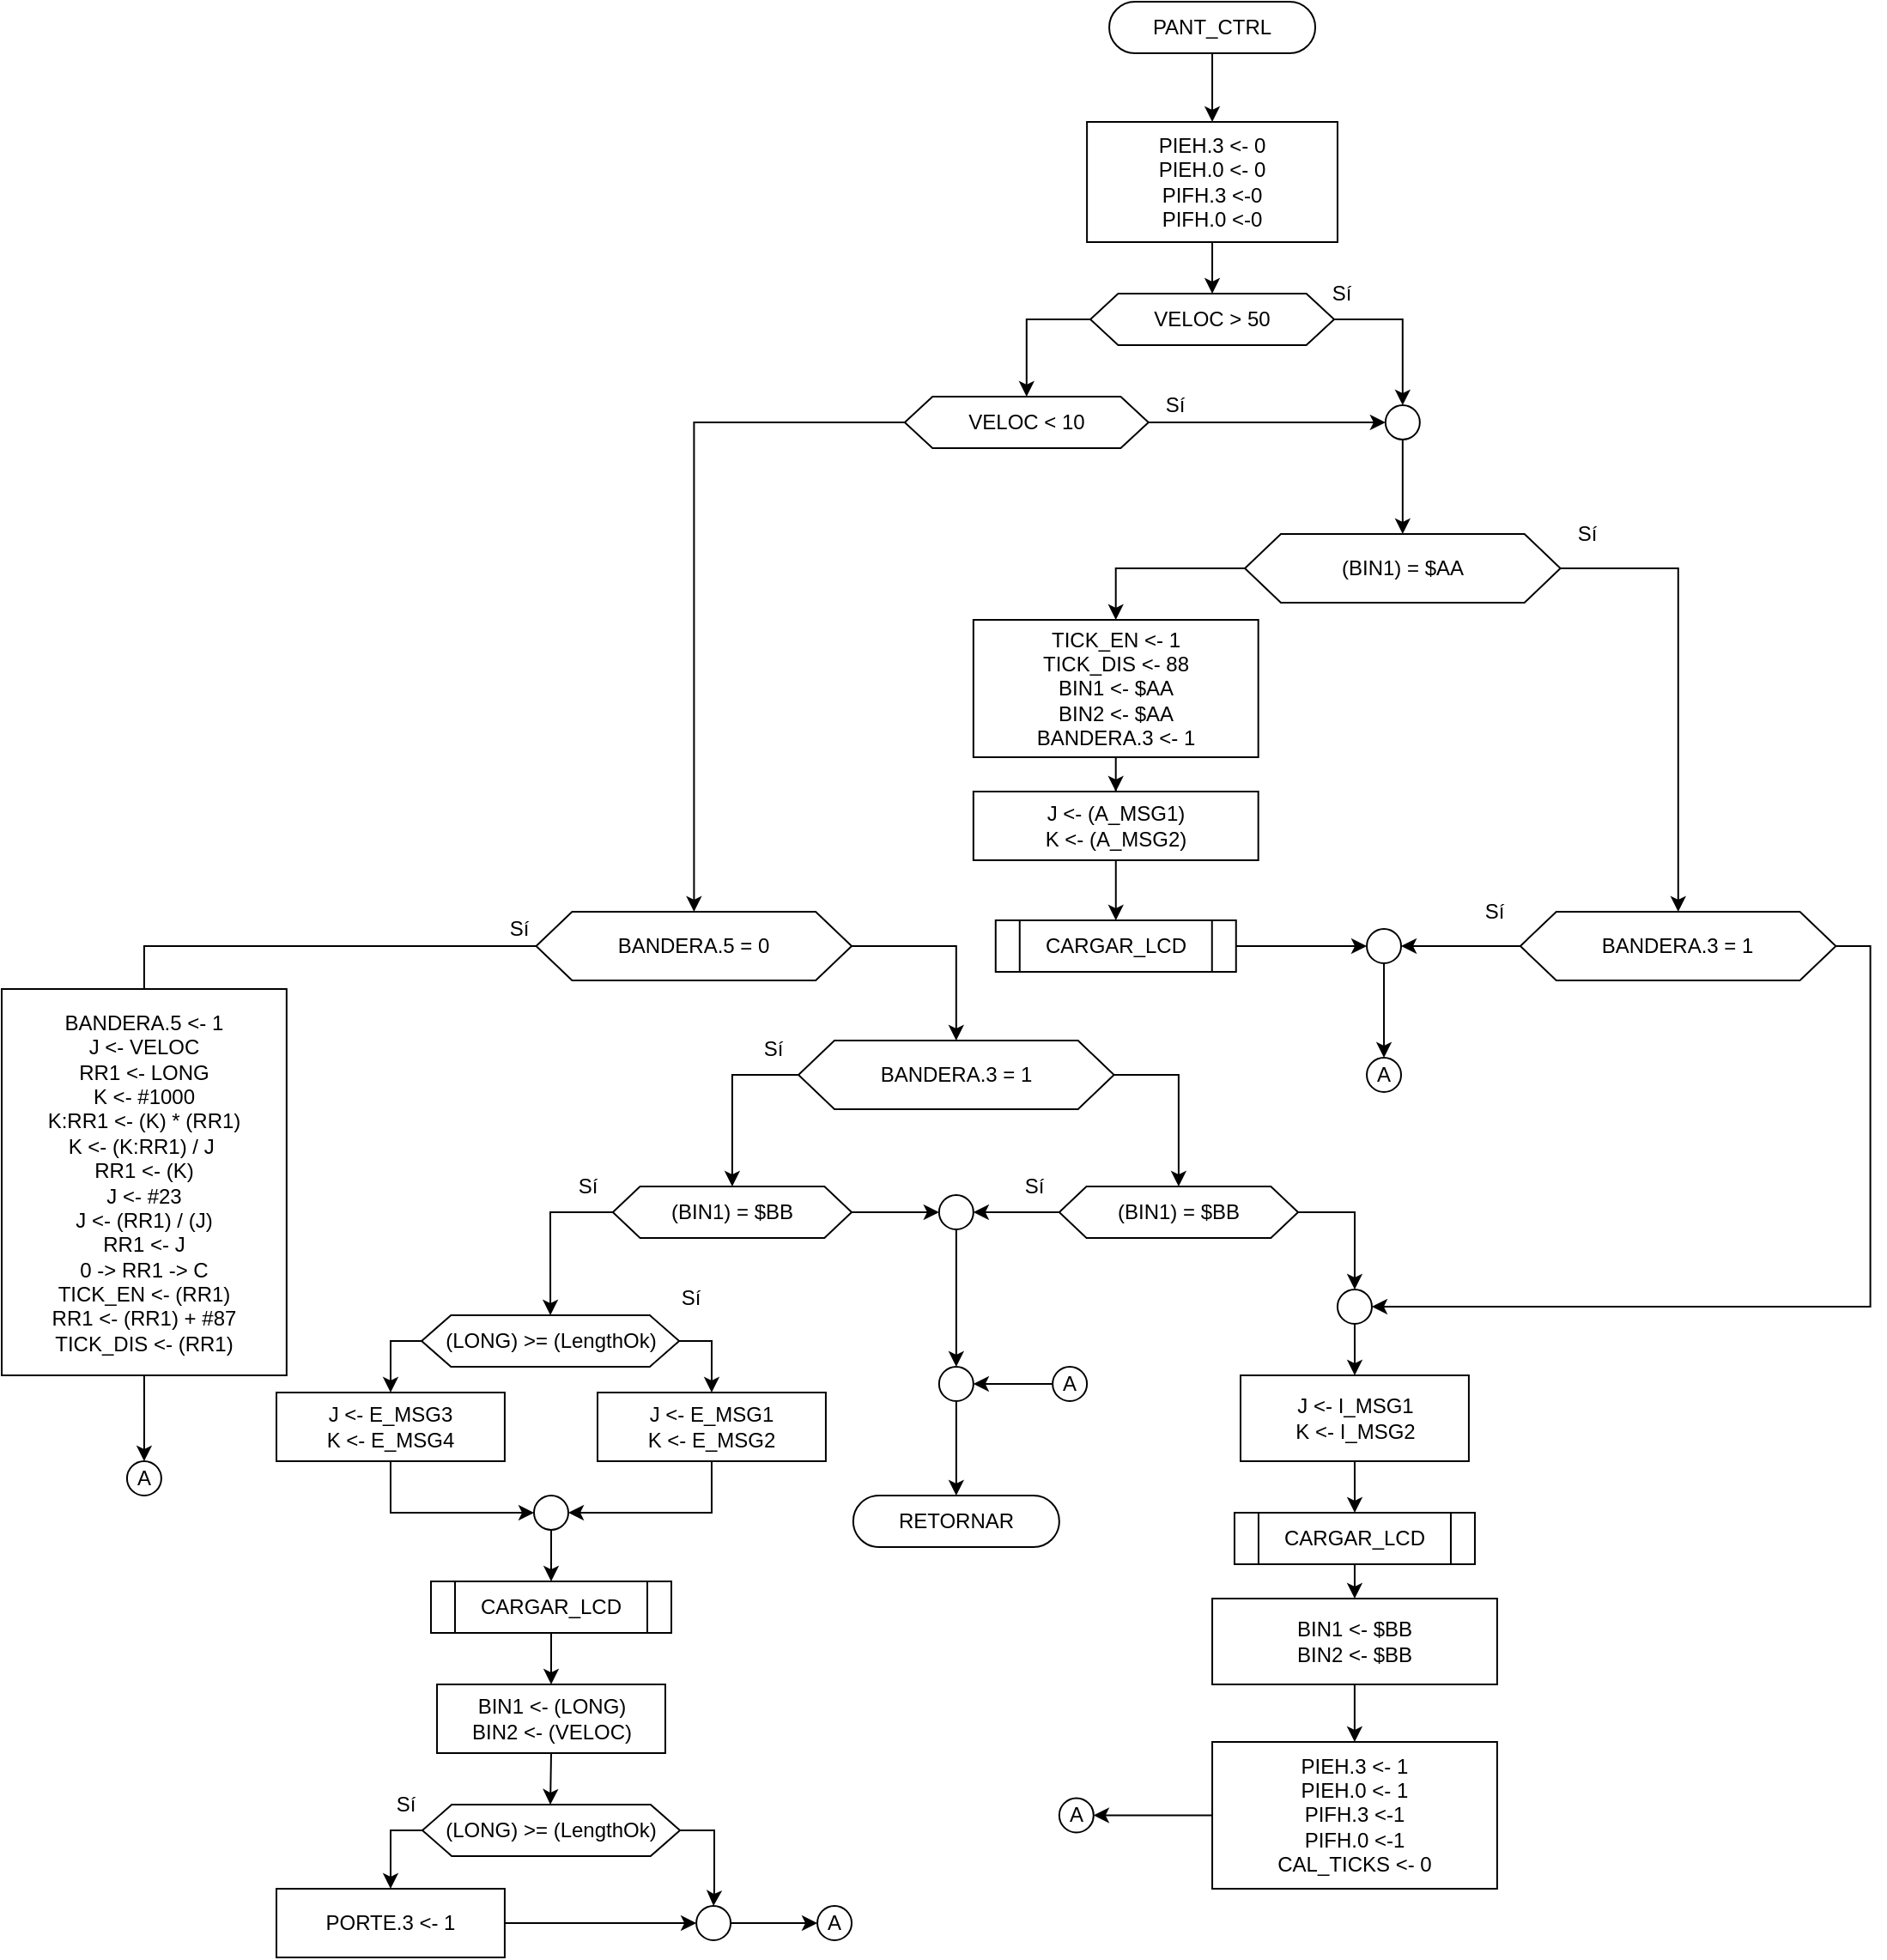 <mxfile version="13.4.4" type="device"><diagram id="k1CxxK9mM7SZkVMa6Vli" name="Page-1"><mxGraphModel dx="2355" dy="689" grid="1" gridSize="10" guides="1" tooltips="1" connect="1" arrows="1" fold="1" page="1" pageScale="1" pageWidth="827" pageHeight="1169" math="0" shadow="0"><root><mxCell id="0"/><mxCell id="1" parent="0"/><mxCell id="9ohhm1cItvz7kq_N0Z25-7" style="edgeStyle=orthogonalEdgeStyle;rounded=0;orthogonalLoop=1;jettySize=auto;html=1;exitX=0.5;exitY=1;exitDx=0;exitDy=0;entryX=0.5;entryY=0;entryDx=0;entryDy=0;" parent="1" source="9ohhm1cItvz7kq_N0Z25-1" target="9ohhm1cItvz7kq_N0Z25-6" edge="1"><mxGeometry relative="1" as="geometry"/></mxCell><mxCell id="9ohhm1cItvz7kq_N0Z25-1" value="PANT_CTRL" style="rounded=1;whiteSpace=wrap;html=1;fontSize=12;glass=0;strokeWidth=1;shadow=0;arcSize=50;" parent="1" vertex="1"><mxGeometry x="-974.98" y="15" width="120" height="30" as="geometry"/></mxCell><mxCell id="9ohhm1cItvz7kq_N0Z25-38" value="" style="edgeStyle=orthogonalEdgeStyle;rounded=0;orthogonalLoop=1;jettySize=auto;html=1;" parent="1" source="9ohhm1cItvz7kq_N0Z25-3" target="9ohhm1cItvz7kq_N0Z25-37" edge="1"><mxGeometry relative="1" as="geometry"/></mxCell><mxCell id="9ohhm1cItvz7kq_N0Z25-3" value="TICK_EN &amp;lt;- 1&lt;br&gt;TICK_DIS &amp;lt;- 88&lt;br&gt;BIN1 &amp;lt;- $AA&lt;br&gt;BIN2 &amp;lt;- $AA&lt;br&gt;BANDERA.3 &amp;lt;- 1" style="rounded=0;whiteSpace=wrap;html=1;" parent="1" vertex="1"><mxGeometry x="-1054.08" y="375" width="165.92" height="80" as="geometry"/></mxCell><mxCell id="9ohhm1cItvz7kq_N0Z25-41" style="edgeStyle=orthogonalEdgeStyle;rounded=0;orthogonalLoop=1;jettySize=auto;html=1;exitX=0.5;exitY=1;exitDx=0;exitDy=0;entryX=0.5;entryY=0;entryDx=0;entryDy=0;" parent="1" source="9ohhm1cItvz7kq_N0Z25-37" target="9ohhm1cItvz7kq_N0Z25-40" edge="1"><mxGeometry relative="1" as="geometry"/></mxCell><mxCell id="9ohhm1cItvz7kq_N0Z25-37" value="J &amp;lt;- (A_MSG1)&lt;br&gt;K &amp;lt;- (A_MSG2)" style="rounded=0;whiteSpace=wrap;html=1;" parent="1" vertex="1"><mxGeometry x="-1054.08" y="475" width="165.92" height="40" as="geometry"/></mxCell><mxCell id="9ohhm1cItvz7kq_N0Z25-16" style="edgeStyle=orthogonalEdgeStyle;rounded=0;orthogonalLoop=1;jettySize=auto;html=1;exitX=0.5;exitY=1;exitDx=0;exitDy=0;entryX=0.5;entryY=0;entryDx=0;entryDy=0;" parent="1" source="9ohhm1cItvz7kq_N0Z25-6" target="9ohhm1cItvz7kq_N0Z25-8" edge="1"><mxGeometry relative="1" as="geometry"/></mxCell><mxCell id="9ohhm1cItvz7kq_N0Z25-6" value="PIEH.3 &amp;lt;- 0&lt;br&gt;PIEH.0 &amp;lt;- 0&lt;br&gt;PIFH.3 &amp;lt;-0&lt;br&gt;PIFH.0 &amp;lt;-0" style="rounded=0;whiteSpace=wrap;html=1;" parent="1" vertex="1"><mxGeometry x="-987.94" y="85" width="145.92" height="70" as="geometry"/></mxCell><mxCell id="9ohhm1cItvz7kq_N0Z25-12" style="edgeStyle=orthogonalEdgeStyle;rounded=0;orthogonalLoop=1;jettySize=auto;html=1;exitX=1;exitY=0.5;exitDx=0;exitDy=0;entryX=0.5;entryY=0;entryDx=0;entryDy=0;" parent="1" source="9ohhm1cItvz7kq_N0Z25-8" target="9ohhm1cItvz7kq_N0Z25-10" edge="1"><mxGeometry relative="1" as="geometry"/></mxCell><mxCell id="9ohhm1cItvz7kq_N0Z25-15" style="edgeStyle=orthogonalEdgeStyle;rounded=0;orthogonalLoop=1;jettySize=auto;html=1;exitX=0;exitY=0.5;exitDx=0;exitDy=0;" parent="1" source="9ohhm1cItvz7kq_N0Z25-8" target="9ohhm1cItvz7kq_N0Z25-9" edge="1"><mxGeometry relative="1" as="geometry"/></mxCell><mxCell id="9ohhm1cItvz7kq_N0Z25-8" value="VELOC &amp;gt; 50" style="shape=hexagon;perimeter=hexagonPerimeter2;whiteSpace=wrap;html=1;size=0.114;" parent="1" vertex="1"><mxGeometry x="-985.96" y="185" width="141.97" height="30" as="geometry"/></mxCell><mxCell id="9ohhm1cItvz7kq_N0Z25-13" style="edgeStyle=orthogonalEdgeStyle;rounded=0;orthogonalLoop=1;jettySize=auto;html=1;exitX=1;exitY=0.5;exitDx=0;exitDy=0;entryX=0;entryY=0.5;entryDx=0;entryDy=0;" parent="1" source="9ohhm1cItvz7kq_N0Z25-9" target="9ohhm1cItvz7kq_N0Z25-10" edge="1"><mxGeometry relative="1" as="geometry"/></mxCell><mxCell id="9ohhm1cItvz7kq_N0Z25-48" style="edgeStyle=orthogonalEdgeStyle;rounded=0;orthogonalLoop=1;jettySize=auto;html=1;exitX=0;exitY=0.5;exitDx=0;exitDy=0;" parent="1" source="9ohhm1cItvz7kq_N0Z25-9" target="9ohhm1cItvz7kq_N0Z25-47" edge="1"><mxGeometry relative="1" as="geometry"/></mxCell><mxCell id="9ohhm1cItvz7kq_N0Z25-9" value="VELOC &amp;lt; 10" style="shape=hexagon;perimeter=hexagonPerimeter2;whiteSpace=wrap;html=1;size=0.114;" parent="1" vertex="1"><mxGeometry x="-1094.08" y="245" width="141.97" height="30" as="geometry"/></mxCell><mxCell id="9ohhm1cItvz7kq_N0Z25-14" style="edgeStyle=orthogonalEdgeStyle;rounded=0;orthogonalLoop=1;jettySize=auto;html=1;exitX=0.5;exitY=1;exitDx=0;exitDy=0;entryX=0.5;entryY=0;entryDx=0;entryDy=0;" parent="1" source="9ohhm1cItvz7kq_N0Z25-10" target="9ohhm1cItvz7kq_N0Z25-11" edge="1"><mxGeometry relative="1" as="geometry"/></mxCell><mxCell id="9ohhm1cItvz7kq_N0Z25-10" value="" style="ellipse;whiteSpace=wrap;html=1;aspect=fixed;" parent="1" vertex="1"><mxGeometry x="-814.08" y="250" width="20" height="20" as="geometry"/></mxCell><mxCell id="9ohhm1cItvz7kq_N0Z25-23" style="edgeStyle=orthogonalEdgeStyle;rounded=0;orthogonalLoop=1;jettySize=auto;html=1;exitX=1;exitY=0.5;exitDx=0;exitDy=0;" parent="1" source="9ohhm1cItvz7kq_N0Z25-11" target="9ohhm1cItvz7kq_N0Z25-21" edge="1"><mxGeometry relative="1" as="geometry"/></mxCell><mxCell id="9ohhm1cItvz7kq_N0Z25-39" style="edgeStyle=orthogonalEdgeStyle;rounded=0;orthogonalLoop=1;jettySize=auto;html=1;exitX=0;exitY=0.5;exitDx=0;exitDy=0;" parent="1" source="9ohhm1cItvz7kq_N0Z25-11" target="9ohhm1cItvz7kq_N0Z25-3" edge="1"><mxGeometry relative="1" as="geometry"/></mxCell><mxCell id="9ohhm1cItvz7kq_N0Z25-11" value="(BIN1) = $AA" style="shape=hexagon;perimeter=hexagonPerimeter2;whiteSpace=wrap;html=1;size=0.114;" parent="1" vertex="1"><mxGeometry x="-895.96" y="325" width="183.76" height="40" as="geometry"/></mxCell><mxCell id="9ohhm1cItvz7kq_N0Z25-28" style="edgeStyle=orthogonalEdgeStyle;rounded=0;orthogonalLoop=1;jettySize=auto;html=1;exitX=1;exitY=0.5;exitDx=0;exitDy=0;entryX=1;entryY=0.5;entryDx=0;entryDy=0;" parent="1" source="9ohhm1cItvz7kq_N0Z25-21" target="9ohhm1cItvz7kq_N0Z25-26" edge="1"><mxGeometry relative="1" as="geometry"/></mxCell><mxCell id="9ohhm1cItvz7kq_N0Z25-30" style="edgeStyle=orthogonalEdgeStyle;rounded=0;orthogonalLoop=1;jettySize=auto;html=1;exitX=0;exitY=0.5;exitDx=0;exitDy=0;entryX=1;entryY=0.5;entryDx=0;entryDy=0;" parent="1" source="9ohhm1cItvz7kq_N0Z25-21" target="9ohhm1cItvz7kq_N0Z25-29" edge="1"><mxGeometry relative="1" as="geometry"><Array as="points"><mxPoint x="-760" y="565"/><mxPoint x="-760" y="565"/></Array></mxGeometry></mxCell><mxCell id="9ohhm1cItvz7kq_N0Z25-21" value="BANDERA.3 = 1" style="shape=hexagon;perimeter=hexagonPerimeter2;whiteSpace=wrap;html=1;size=0.114;" parent="1" vertex="1"><mxGeometry x="-735.54" y="545" width="183.76" height="40" as="geometry"/></mxCell><mxCell id="9ohhm1cItvz7kq_N0Z25-18" value="Sí" style="text;html=1;align=center;verticalAlign=middle;resizable=0;points=[];autosize=1;" parent="1" vertex="1"><mxGeometry x="-854.98" y="175" width="30" height="20" as="geometry"/></mxCell><mxCell id="9ohhm1cItvz7kq_N0Z25-19" value="Sí" style="text;html=1;align=center;verticalAlign=middle;resizable=0;points=[];autosize=1;" parent="1" vertex="1"><mxGeometry x="-952.11" y="240" width="30" height="20" as="geometry"/></mxCell><mxCell id="9ohhm1cItvz7kq_N0Z25-87" style="edgeStyle=orthogonalEdgeStyle;rounded=0;orthogonalLoop=1;jettySize=auto;html=1;exitX=0.5;exitY=1;exitDx=0;exitDy=0;" parent="1" source="9ohhm1cItvz7kq_N0Z25-26" target="9ohhm1cItvz7kq_N0Z25-85" edge="1"><mxGeometry relative="1" as="geometry"/></mxCell><mxCell id="9ohhm1cItvz7kq_N0Z25-26" value="" style="ellipse;whiteSpace=wrap;html=1;aspect=fixed;" parent="1" vertex="1"><mxGeometry x="-842.02" y="765" width="20" height="20" as="geometry"/></mxCell><mxCell id="9ohhm1cItvz7kq_N0Z25-126" style="edgeStyle=orthogonalEdgeStyle;rounded=0;orthogonalLoop=1;jettySize=auto;html=1;exitX=0.5;exitY=1;exitDx=0;exitDy=0;entryX=0.5;entryY=0;entryDx=0;entryDy=0;" parent="1" source="9ohhm1cItvz7kq_N0Z25-29" target="9ohhm1cItvz7kq_N0Z25-44" edge="1"><mxGeometry relative="1" as="geometry"/></mxCell><mxCell id="9ohhm1cItvz7kq_N0Z25-29" value="" style="ellipse;whiteSpace=wrap;html=1;aspect=fixed;" parent="1" vertex="1"><mxGeometry x="-824.98" y="555" width="20" height="20" as="geometry"/></mxCell><mxCell id="9ohhm1cItvz7kq_N0Z25-44" value="A" style="ellipse;whiteSpace=wrap;html=1;aspect=fixed;" parent="1" vertex="1"><mxGeometry x="-824.98" y="630" width="20" height="20" as="geometry"/></mxCell><mxCell id="9ohhm1cItvz7kq_N0Z25-33" value="Sí" style="text;html=1;align=center;verticalAlign=middle;resizable=0;points=[];autosize=1;" parent="1" vertex="1"><mxGeometry x="-712.2" y="315" width="30" height="20" as="geometry"/></mxCell><mxCell id="9ohhm1cItvz7kq_N0Z25-34" value="Sí" style="text;html=1;align=center;verticalAlign=middle;resizable=0;points=[];autosize=1;" parent="1" vertex="1"><mxGeometry x="-765.54" y="535" width="30" height="20" as="geometry"/></mxCell><mxCell id="9ohhm1cItvz7kq_N0Z25-43" style="edgeStyle=orthogonalEdgeStyle;rounded=0;orthogonalLoop=1;jettySize=auto;html=1;exitX=1;exitY=0.5;exitDx=0;exitDy=0;entryX=0;entryY=0.5;entryDx=0;entryDy=0;" parent="1" source="9ohhm1cItvz7kq_N0Z25-40" target="9ohhm1cItvz7kq_N0Z25-29" edge="1"><mxGeometry relative="1" as="geometry"/></mxCell><mxCell id="9ohhm1cItvz7kq_N0Z25-40" value="CARGAR_LCD" style="shape=process;whiteSpace=wrap;html=1;backgroundOutline=1;" parent="1" vertex="1"><mxGeometry x="-1041.12" y="550" width="140" height="30" as="geometry"/></mxCell><mxCell id="9ohhm1cItvz7kq_N0Z25-51" style="edgeStyle=orthogonalEdgeStyle;rounded=0;orthogonalLoop=1;jettySize=auto;html=1;exitX=0;exitY=0.5;exitDx=0;exitDy=0;" parent="1" source="9ohhm1cItvz7kq_N0Z25-47" target="9ohhm1cItvz7kq_N0Z25-50" edge="1"><mxGeometry relative="1" as="geometry"/></mxCell><mxCell id="9ohhm1cItvz7kq_N0Z25-58" style="edgeStyle=orthogonalEdgeStyle;rounded=0;orthogonalLoop=1;jettySize=auto;html=1;exitX=1;exitY=0.5;exitDx=0;exitDy=0;" parent="1" source="9ohhm1cItvz7kq_N0Z25-47" target="9ohhm1cItvz7kq_N0Z25-57" edge="1"><mxGeometry relative="1" as="geometry"/></mxCell><mxCell id="9ohhm1cItvz7kq_N0Z25-47" value="BANDERA.5 = 0" style="shape=hexagon;perimeter=hexagonPerimeter2;whiteSpace=wrap;html=1;size=0.114;" parent="1" vertex="1"><mxGeometry x="-1308.74" y="545" width="183.76" height="40" as="geometry"/></mxCell><mxCell id="9ohhm1cItvz7kq_N0Z25-154" style="edgeStyle=orthogonalEdgeStyle;rounded=0;orthogonalLoop=1;jettySize=auto;html=1;exitX=0.5;exitY=1;exitDx=0;exitDy=0;entryX=0.5;entryY=0;entryDx=0;entryDy=0;" parent="1" source="9ohhm1cItvz7kq_N0Z25-50" target="9ohhm1cItvz7kq_N0Z25-153" edge="1"><mxGeometry relative="1" as="geometry"/></mxCell><mxCell id="9ohhm1cItvz7kq_N0Z25-50" value="&lt;span&gt;BANDERA.5 &amp;lt;- 1&lt;br&gt;&lt;/span&gt;J &amp;lt;- VELOC&lt;br&gt;RR1 &amp;lt;- LONG&lt;br&gt;K &amp;lt;- #1000&lt;br&gt;K:RR1 &amp;lt;- (K) * (RR1)&lt;br&gt;K &amp;lt;- (K:RR1) / J&lt;span&gt;&amp;nbsp;&lt;br&gt;&lt;/span&gt;RR1 &amp;lt;- (K)&lt;br&gt;&lt;span&gt;J &amp;lt;- #23&lt;br&gt;J &amp;lt;- (&lt;/span&gt;RR1) / (J)&lt;br&gt;&lt;span&gt;RR1 &amp;lt;- J&lt;br&gt;0 -&amp;gt; RR1 -&amp;gt; C&lt;br&gt;TICK_EN &amp;lt;- (RR1)&lt;br&gt;RR1 &amp;lt;- (RR1) + #87&lt;br&gt;TICK_DIS &amp;lt;- (RR1)&lt;br&gt;&lt;/span&gt;" style="rounded=0;whiteSpace=wrap;html=1;" parent="1" vertex="1"><mxGeometry x="-1620" y="590" width="165.92" height="225" as="geometry"/></mxCell><mxCell id="9ohhm1cItvz7kq_N0Z25-55" value="Sí" style="text;html=1;align=center;verticalAlign=middle;resizable=0;points=[];autosize=1;" parent="1" vertex="1"><mxGeometry x="-1334.08" y="545" width="30" height="20" as="geometry"/></mxCell><mxCell id="9ohhm1cItvz7kq_N0Z25-68" style="edgeStyle=orthogonalEdgeStyle;rounded=0;orthogonalLoop=1;jettySize=auto;html=1;exitX=0;exitY=0.5;exitDx=0;exitDy=0;" parent="1" source="9ohhm1cItvz7kq_N0Z25-57" target="9ohhm1cItvz7kq_N0Z25-67" edge="1"><mxGeometry relative="1" as="geometry"/></mxCell><mxCell id="9ohhm1cItvz7kq_N0Z25-74" style="edgeStyle=orthogonalEdgeStyle;rounded=0;orthogonalLoop=1;jettySize=auto;html=1;exitX=1;exitY=0.5;exitDx=0;exitDy=0;" parent="1" source="9ohhm1cItvz7kq_N0Z25-57" target="9ohhm1cItvz7kq_N0Z25-62" edge="1"><mxGeometry relative="1" as="geometry"/></mxCell><mxCell id="9ohhm1cItvz7kq_N0Z25-57" value="BANDERA.3 = 1" style="shape=hexagon;perimeter=hexagonPerimeter2;whiteSpace=wrap;html=1;size=0.114;" parent="1" vertex="1"><mxGeometry x="-1155.96" y="620" width="183.76" height="40" as="geometry"/></mxCell><mxCell id="9ohhm1cItvz7kq_N0Z25-71" style="edgeStyle=orthogonalEdgeStyle;rounded=0;orthogonalLoop=1;jettySize=auto;html=1;exitX=0;exitY=0.5;exitDx=0;exitDy=0;entryX=1;entryY=0.5;entryDx=0;entryDy=0;" parent="1" source="9ohhm1cItvz7kq_N0Z25-62" target="9ohhm1cItvz7kq_N0Z25-69" edge="1"><mxGeometry relative="1" as="geometry"/></mxCell><mxCell id="9ohhm1cItvz7kq_N0Z25-80" style="edgeStyle=orthogonalEdgeStyle;rounded=0;orthogonalLoop=1;jettySize=auto;html=1;exitX=1;exitY=0.5;exitDx=0;exitDy=0;entryX=0.5;entryY=0;entryDx=0;entryDy=0;" parent="1" source="9ohhm1cItvz7kq_N0Z25-62" target="9ohhm1cItvz7kq_N0Z25-26" edge="1"><mxGeometry relative="1" as="geometry"/></mxCell><mxCell id="9ohhm1cItvz7kq_N0Z25-62" value="(BIN1) = $BB" style="shape=hexagon;perimeter=hexagonPerimeter2;whiteSpace=wrap;html=1;size=0.114;" parent="1" vertex="1"><mxGeometry x="-1004.08" y="705" width="139.1" height="30" as="geometry"/></mxCell><mxCell id="9ohhm1cItvz7kq_N0Z25-70" style="edgeStyle=orthogonalEdgeStyle;rounded=0;orthogonalLoop=1;jettySize=auto;html=1;exitX=1;exitY=0.5;exitDx=0;exitDy=0;entryX=0;entryY=0.5;entryDx=0;entryDy=0;" parent="1" source="9ohhm1cItvz7kq_N0Z25-67" target="9ohhm1cItvz7kq_N0Z25-69" edge="1"><mxGeometry relative="1" as="geometry"/></mxCell><mxCell id="9ohhm1cItvz7kq_N0Z25-94" style="edgeStyle=orthogonalEdgeStyle;rounded=0;orthogonalLoop=1;jettySize=auto;html=1;exitX=0;exitY=0.5;exitDx=0;exitDy=0;entryX=0.5;entryY=0;entryDx=0;entryDy=0;" parent="1" source="9ohhm1cItvz7kq_N0Z25-67" target="9ohhm1cItvz7kq_N0Z25-93" edge="1"><mxGeometry relative="1" as="geometry"/></mxCell><mxCell id="9ohhm1cItvz7kq_N0Z25-67" value="(BIN1) = $BB" style="shape=hexagon;perimeter=hexagonPerimeter2;whiteSpace=wrap;html=1;size=0.114;" parent="1" vertex="1"><mxGeometry x="-1264.08" y="705" width="139.1" height="30" as="geometry"/></mxCell><mxCell id="9ohhm1cItvz7kq_N0Z25-123" value="" style="edgeStyle=orthogonalEdgeStyle;rounded=0;orthogonalLoop=1;jettySize=auto;html=1;" parent="1" source="9ohhm1cItvz7kq_N0Z25-69" target="9ohhm1cItvz7kq_N0Z25-122" edge="1"><mxGeometry relative="1" as="geometry"/></mxCell><mxCell id="9ohhm1cItvz7kq_N0Z25-69" value="" style="ellipse;whiteSpace=wrap;html=1;aspect=fixed;" parent="1" vertex="1"><mxGeometry x="-1074.08" y="710" width="20" height="20" as="geometry"/></mxCell><mxCell id="9ohhm1cItvz7kq_N0Z25-124" style="edgeStyle=orthogonalEdgeStyle;rounded=0;orthogonalLoop=1;jettySize=auto;html=1;exitX=0.5;exitY=1;exitDx=0;exitDy=0;" parent="1" source="9ohhm1cItvz7kq_N0Z25-122" target="9ohhm1cItvz7kq_N0Z25-120" edge="1"><mxGeometry relative="1" as="geometry"/></mxCell><mxCell id="9ohhm1cItvz7kq_N0Z25-122" value="" style="ellipse;whiteSpace=wrap;html=1;aspect=fixed;" parent="1" vertex="1"><mxGeometry x="-1074.08" y="810" width="20" height="20" as="geometry"/></mxCell><mxCell id="9ohhm1cItvz7kq_N0Z25-125" style="edgeStyle=orthogonalEdgeStyle;rounded=0;orthogonalLoop=1;jettySize=auto;html=1;exitX=0;exitY=0.5;exitDx=0;exitDy=0;entryX=1;entryY=0.5;entryDx=0;entryDy=0;" parent="1" source="9ohhm1cItvz7kq_N0Z25-72" target="9ohhm1cItvz7kq_N0Z25-122" edge="1"><mxGeometry relative="1" as="geometry"/></mxCell><mxCell id="9ohhm1cItvz7kq_N0Z25-72" value="A" style="ellipse;whiteSpace=wrap;html=1;aspect=fixed;" parent="1" vertex="1"><mxGeometry x="-1007.94" y="810" width="20" height="20" as="geometry"/></mxCell><mxCell id="9ohhm1cItvz7kq_N0Z25-75" value="Sí" style="text;html=1;align=center;verticalAlign=middle;resizable=0;points=[];autosize=1;" parent="1" vertex="1"><mxGeometry x="-1034.08" y="695" width="30" height="20" as="geometry"/></mxCell><mxCell id="9ohhm1cItvz7kq_N0Z25-77" value="Sí" style="text;html=1;align=center;verticalAlign=middle;resizable=0;points=[];autosize=1;" parent="1" vertex="1"><mxGeometry x="-1294.08" y="695" width="30" height="20" as="geometry"/></mxCell><mxCell id="9ohhm1cItvz7kq_N0Z25-89" value="" style="edgeStyle=orthogonalEdgeStyle;rounded=0;orthogonalLoop=1;jettySize=auto;html=1;" parent="1" source="9ohhm1cItvz7kq_N0Z25-82" target="9ohhm1cItvz7kq_N0Z25-88" edge="1"><mxGeometry relative="1" as="geometry"/></mxCell><mxCell id="9ohhm1cItvz7kq_N0Z25-82" value="BIN1 &amp;lt;- $BB&lt;br&gt;BIN2 &amp;lt;- $BB" style="rounded=0;whiteSpace=wrap;html=1;" parent="1" vertex="1"><mxGeometry x="-914.98" y="945" width="165.92" height="50" as="geometry"/></mxCell><mxCell id="9ohhm1cItvz7kq_N0Z25-142" style="edgeStyle=orthogonalEdgeStyle;rounded=0;orthogonalLoop=1;jettySize=auto;html=1;exitX=0;exitY=0.5;exitDx=0;exitDy=0;entryX=1;entryY=0.5;entryDx=0;entryDy=0;" parent="1" source="9ohhm1cItvz7kq_N0Z25-88" target="9ohhm1cItvz7kq_N0Z25-117" edge="1"><mxGeometry relative="1" as="geometry"/></mxCell><mxCell id="9ohhm1cItvz7kq_N0Z25-88" value="PIEH.3 &amp;lt;- 1&lt;br&gt;PIEH.0 &amp;lt;- 1&lt;br&gt;PIFH.3 &amp;lt;-1&lt;br&gt;PIFH.0 &amp;lt;-1&lt;br&gt;CAL_TICKS &amp;lt;- 0" style="rounded=0;whiteSpace=wrap;html=1;" parent="1" vertex="1"><mxGeometry x="-914.98" y="1028.5" width="165.92" height="85.5" as="geometry"/></mxCell><mxCell id="9ohhm1cItvz7kq_N0Z25-84" style="edgeStyle=orthogonalEdgeStyle;rounded=0;orthogonalLoop=1;jettySize=auto;html=1;exitX=0.5;exitY=1;exitDx=0;exitDy=0;entryX=0.5;entryY=0;entryDx=0;entryDy=0;" parent="1" source="9ohhm1cItvz7kq_N0Z25-83" target="9ohhm1cItvz7kq_N0Z25-82" edge="1"><mxGeometry relative="1" as="geometry"/></mxCell><mxCell id="9ohhm1cItvz7kq_N0Z25-83" value="CARGAR_LCD" style="shape=process;whiteSpace=wrap;html=1;backgroundOutline=1;" parent="1" vertex="1"><mxGeometry x="-902.02" y="895" width="140" height="30" as="geometry"/></mxCell><mxCell id="9ohhm1cItvz7kq_N0Z25-86" style="edgeStyle=orthogonalEdgeStyle;rounded=0;orthogonalLoop=1;jettySize=auto;html=1;exitX=0.5;exitY=1;exitDx=0;exitDy=0;" parent="1" source="9ohhm1cItvz7kq_N0Z25-85" target="9ohhm1cItvz7kq_N0Z25-83" edge="1"><mxGeometry relative="1" as="geometry"/></mxCell><mxCell id="9ohhm1cItvz7kq_N0Z25-85" value="J &amp;lt;- I_MSG1&lt;br&gt;K &amp;lt;- I_MSG2" style="rounded=0;whiteSpace=wrap;html=1;" parent="1" vertex="1"><mxGeometry x="-898.5" y="815" width="132.96" height="50" as="geometry"/></mxCell><mxCell id="9ohhm1cItvz7kq_N0Z25-100" style="edgeStyle=orthogonalEdgeStyle;rounded=0;orthogonalLoop=1;jettySize=auto;html=1;exitX=0.5;exitY=1;exitDx=0;exitDy=0;entryX=1;entryY=0.5;entryDx=0;entryDy=0;" parent="1" source="9ohhm1cItvz7kq_N0Z25-90" target="9ohhm1cItvz7kq_N0Z25-98" edge="1"><mxGeometry relative="1" as="geometry"/></mxCell><mxCell id="9ohhm1cItvz7kq_N0Z25-90" value="J &amp;lt;- E_MSG1&lt;br&gt;K &amp;lt;- E_MSG2" style="rounded=0;whiteSpace=wrap;html=1;" parent="1" vertex="1"><mxGeometry x="-1273" y="825" width="132.96" height="40" as="geometry"/></mxCell><mxCell id="9ohhm1cItvz7kq_N0Z25-109" style="edgeStyle=orthogonalEdgeStyle;rounded=0;orthogonalLoop=1;jettySize=auto;html=1;exitX=0;exitY=0.5;exitDx=0;exitDy=0;entryX=0.5;entryY=0;entryDx=0;entryDy=0;" parent="1" source="9ohhm1cItvz7kq_N0Z25-93" target="9ohhm1cItvz7kq_N0Z25-95" edge="1"><mxGeometry relative="1" as="geometry"/></mxCell><mxCell id="9ohhm1cItvz7kq_N0Z25-110" style="edgeStyle=orthogonalEdgeStyle;rounded=0;orthogonalLoop=1;jettySize=auto;html=1;exitX=1;exitY=0.5;exitDx=0;exitDy=0;entryX=0.5;entryY=0;entryDx=0;entryDy=0;" parent="1" source="9ohhm1cItvz7kq_N0Z25-93" target="9ohhm1cItvz7kq_N0Z25-90" edge="1"><mxGeometry relative="1" as="geometry"/></mxCell><mxCell id="9ohhm1cItvz7kq_N0Z25-93" value="(LONG) &amp;gt;= (LengthOk)" style="shape=hexagon;perimeter=hexagonPerimeter2;whiteSpace=wrap;html=1;size=0.114;" parent="1" vertex="1"><mxGeometry x="-1375.45" y="780" width="150" height="30" as="geometry"/></mxCell><mxCell id="9ohhm1cItvz7kq_N0Z25-99" style="edgeStyle=orthogonalEdgeStyle;rounded=0;orthogonalLoop=1;jettySize=auto;html=1;exitX=0.5;exitY=1;exitDx=0;exitDy=0;entryX=0;entryY=0.5;entryDx=0;entryDy=0;" parent="1" source="9ohhm1cItvz7kq_N0Z25-95" target="9ohhm1cItvz7kq_N0Z25-98" edge="1"><mxGeometry relative="1" as="geometry"/></mxCell><mxCell id="9ohhm1cItvz7kq_N0Z25-95" value="J &amp;lt;- E_MSG3&lt;br&gt;K &amp;lt;- E_MSG4" style="rounded=0;whiteSpace=wrap;html=1;" parent="1" vertex="1"><mxGeometry x="-1460" y="825" width="132.96" height="40" as="geometry"/></mxCell><mxCell id="9ohhm1cItvz7kq_N0Z25-102" style="edgeStyle=orthogonalEdgeStyle;rounded=0;orthogonalLoop=1;jettySize=auto;html=1;exitX=0.5;exitY=1;exitDx=0;exitDy=0;entryX=0.5;entryY=0;entryDx=0;entryDy=0;" parent="1" source="9ohhm1cItvz7kq_N0Z25-98" target="9ohhm1cItvz7kq_N0Z25-101" edge="1"><mxGeometry relative="1" as="geometry"/></mxCell><mxCell id="9ohhm1cItvz7kq_N0Z25-98" value="" style="ellipse;whiteSpace=wrap;html=1;aspect=fixed;" parent="1" vertex="1"><mxGeometry x="-1310.0" y="885" width="20" height="20" as="geometry"/></mxCell><mxCell id="9ohhm1cItvz7kq_N0Z25-106" style="edgeStyle=orthogonalEdgeStyle;rounded=0;orthogonalLoop=1;jettySize=auto;html=1;exitX=0.5;exitY=1;exitDx=0;exitDy=0;" parent="1" source="9ohhm1cItvz7kq_N0Z25-101" target="9ohhm1cItvz7kq_N0Z25-104" edge="1"><mxGeometry relative="1" as="geometry"/></mxCell><mxCell id="9ohhm1cItvz7kq_N0Z25-101" value="CARGAR_LCD" style="shape=process;whiteSpace=wrap;html=1;backgroundOutline=1;" parent="1" vertex="1"><mxGeometry x="-1370" y="935" width="140" height="30" as="geometry"/></mxCell><mxCell id="9ohhm1cItvz7kq_N0Z25-108" style="edgeStyle=orthogonalEdgeStyle;rounded=0;orthogonalLoop=1;jettySize=auto;html=1;exitX=0.5;exitY=1;exitDx=0;exitDy=0;" parent="1" source="9ohhm1cItvz7kq_N0Z25-104" edge="1"><mxGeometry relative="1" as="geometry"><mxPoint x="-1300.483" y="1065" as="targetPoint"/></mxGeometry></mxCell><mxCell id="9ohhm1cItvz7kq_N0Z25-104" value="BIN1 &amp;lt;- (LONG)&lt;br&gt;BIN2 &amp;lt;- (VELOC)" style="rounded=0;whiteSpace=wrap;html=1;" parent="1" vertex="1"><mxGeometry x="-1366.48" y="995" width="132.96" height="40" as="geometry"/></mxCell><mxCell id="9ohhm1cItvz7kq_N0Z25-137" style="edgeStyle=orthogonalEdgeStyle;rounded=0;orthogonalLoop=1;jettySize=auto;html=1;exitX=0;exitY=0.5;exitDx=0;exitDy=0;entryX=0.5;entryY=0;entryDx=0;entryDy=0;" parent="1" source="9ohhm1cItvz7kq_N0Z25-112" target="9ohhm1cItvz7kq_N0Z25-116" edge="1"><mxGeometry relative="1" as="geometry"/></mxCell><mxCell id="9ohhm1cItvz7kq_N0Z25-156" style="edgeStyle=orthogonalEdgeStyle;rounded=0;orthogonalLoop=1;jettySize=auto;html=1;exitX=1;exitY=0.5;exitDx=0;exitDy=0;entryX=0.5;entryY=0;entryDx=0;entryDy=0;" parent="1" source="9ohhm1cItvz7kq_N0Z25-112" target="9ohhm1cItvz7kq_N0Z25-144" edge="1"><mxGeometry relative="1" as="geometry"/></mxCell><mxCell id="9ohhm1cItvz7kq_N0Z25-112" value="(LONG) &amp;gt;= (LengthOk)" style="shape=hexagon;perimeter=hexagonPerimeter2;whiteSpace=wrap;html=1;size=0.114;" parent="1" vertex="1"><mxGeometry x="-1375" y="1065" width="150" height="30" as="geometry"/></mxCell><mxCell id="9ohhm1cItvz7kq_N0Z25-157" style="edgeStyle=orthogonalEdgeStyle;rounded=0;orthogonalLoop=1;jettySize=auto;html=1;exitX=1;exitY=0.5;exitDx=0;exitDy=0;entryX=0;entryY=0.5;entryDx=0;entryDy=0;" parent="1" source="9ohhm1cItvz7kq_N0Z25-116" target="9ohhm1cItvz7kq_N0Z25-144" edge="1"><mxGeometry relative="1" as="geometry"/></mxCell><mxCell id="9ohhm1cItvz7kq_N0Z25-116" value="PORTE.3 &amp;lt;- 1" style="rounded=0;whiteSpace=wrap;html=1;" parent="1" vertex="1"><mxGeometry x="-1460" y="1114" width="132.96" height="40" as="geometry"/></mxCell><mxCell id="9ohhm1cItvz7kq_N0Z25-117" value="A" style="ellipse;whiteSpace=wrap;html=1;aspect=fixed;" parent="1" vertex="1"><mxGeometry x="-1004.08" y="1061.25" width="20" height="20" as="geometry"/></mxCell><mxCell id="9ohhm1cItvz7kq_N0Z25-150" value="" style="edgeStyle=orthogonalEdgeStyle;rounded=0;orthogonalLoop=1;jettySize=auto;html=1;" parent="1" source="9ohhm1cItvz7kq_N0Z25-144" target="9ohhm1cItvz7kq_N0Z25-149" edge="1"><mxGeometry relative="1" as="geometry"/></mxCell><mxCell id="9ohhm1cItvz7kq_N0Z25-144" value="" style="ellipse;whiteSpace=wrap;html=1;aspect=fixed;" parent="1" vertex="1"><mxGeometry x="-1215.45" y="1124" width="20" height="20" as="geometry"/></mxCell><mxCell id="9ohhm1cItvz7kq_N0Z25-149" value="A" style="ellipse;whiteSpace=wrap;html=1;aspect=fixed;" parent="1" vertex="1"><mxGeometry x="-1144.98" y="1124" width="20" height="20" as="geometry"/></mxCell><mxCell id="9ohhm1cItvz7kq_N0Z25-120" value="RETORNAR" style="rounded=1;whiteSpace=wrap;html=1;fontSize=12;glass=0;strokeWidth=1;shadow=0;arcSize=50;" parent="1" vertex="1"><mxGeometry x="-1124.08" y="885" width="120" height="30" as="geometry"/></mxCell><mxCell id="9ohhm1cItvz7kq_N0Z25-153" value="A" style="ellipse;whiteSpace=wrap;html=1;aspect=fixed;" parent="1" vertex="1"><mxGeometry x="-1547.04" y="865" width="20" height="20" as="geometry"/></mxCell><mxCell id="2" value="Sí" style="text;html=1;align=center;verticalAlign=middle;resizable=0;points=[];autosize=1;" parent="1" vertex="1"><mxGeometry x="-1185.96" y="615" width="30" height="20" as="geometry"/></mxCell><mxCell id="rA1izf0fcRXpRqGXquNV-2" value="Sí" style="text;html=1;align=center;verticalAlign=middle;resizable=0;points=[];autosize=1;" parent="1" vertex="1"><mxGeometry x="-1400" y="1055" width="30" height="20" as="geometry"/></mxCell><mxCell id="rA1izf0fcRXpRqGXquNV-3" value="Sí" style="text;html=1;align=center;verticalAlign=middle;resizable=0;points=[];autosize=1;" parent="1" vertex="1"><mxGeometry x="-1233.52" y="760" width="30" height="20" as="geometry"/></mxCell></root></mxGraphModel></diagram></mxfile>